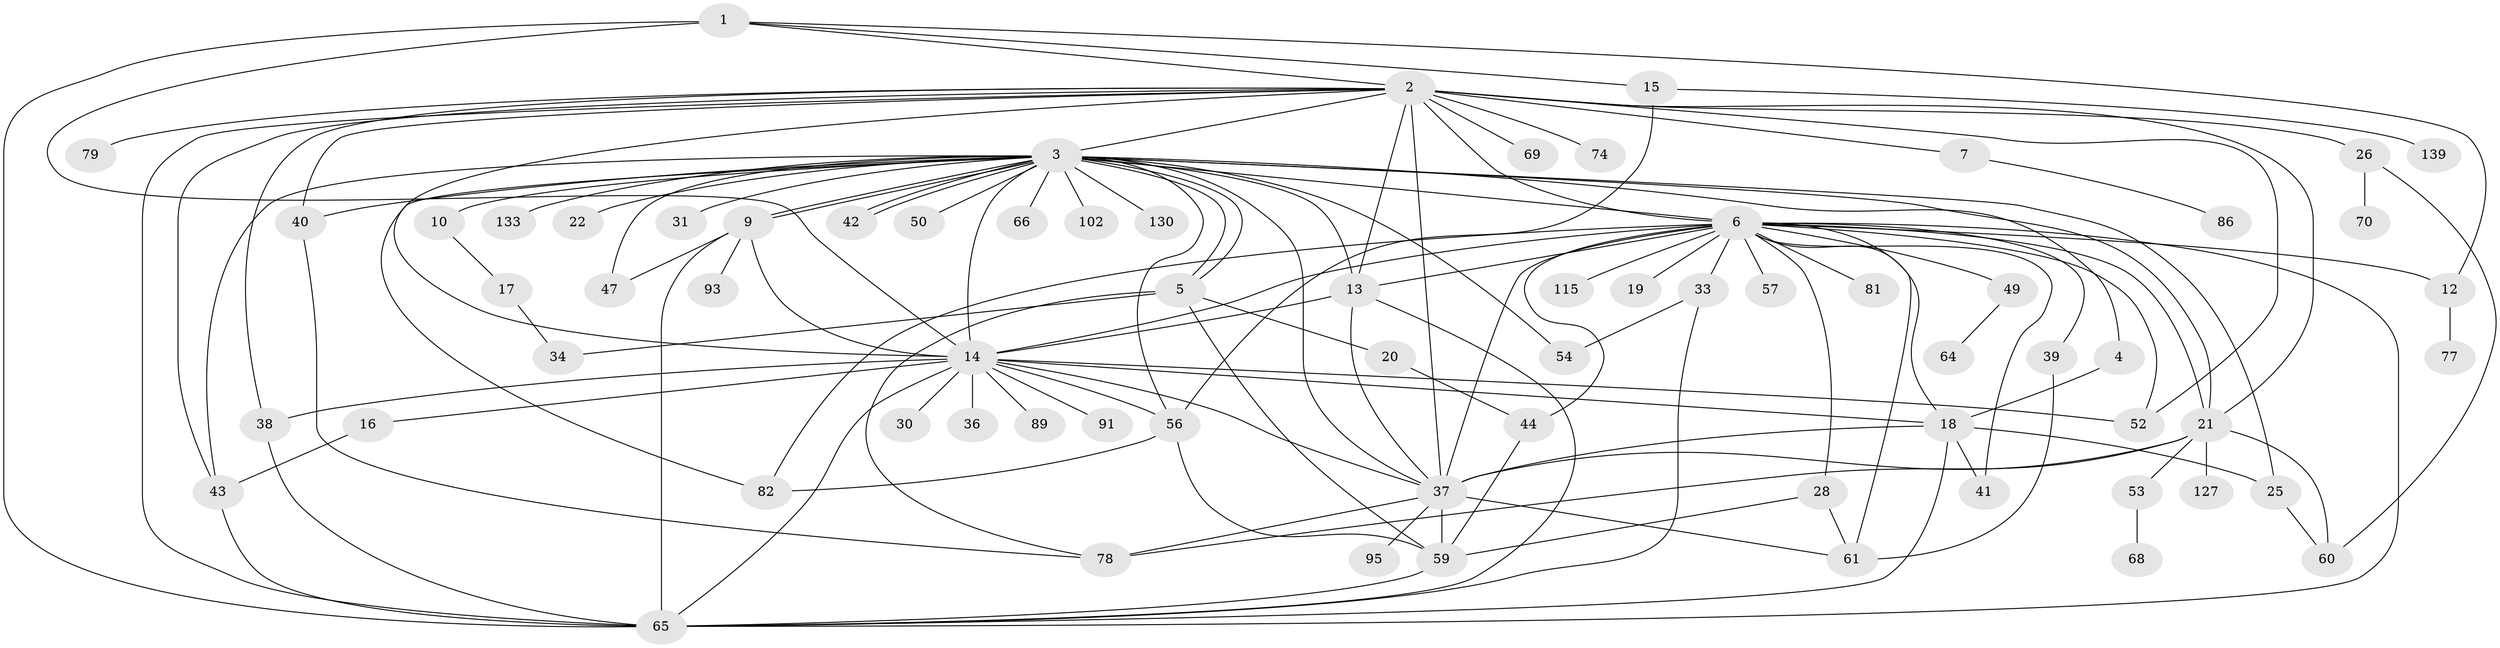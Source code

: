 // original degree distribution, {8: 0.014285714285714285, 19: 0.007142857142857143, 32: 0.007142857142857143, 2: 0.2571428571428571, 16: 0.007142857142857143, 10: 0.014285714285714285, 6: 0.05, 3: 0.17142857142857143, 13: 0.007142857142857143, 7: 0.014285714285714285, 1: 0.37142857142857144, 11: 0.007142857142857143, 4: 0.04285714285714286, 5: 0.014285714285714285, 12: 0.007142857142857143, 9: 0.007142857142857143}
// Generated by graph-tools (version 1.1) at 2025/14/03/09/25 04:14:37]
// undirected, 70 vertices, 129 edges
graph export_dot {
graph [start="1"]
  node [color=gray90,style=filled];
  1 [super="+46+129"];
  2 [super="+11+100+71+107+134+132+135+58+75"];
  3 [super="+99"];
  4;
  5 [super="+108+117"];
  6 [super="+8"];
  7;
  9;
  10 [super="+112"];
  12;
  13 [super="+35+116"];
  14 [super="+48+103+23"];
  15;
  16 [super="+24+92"];
  17;
  18 [super="+45+27"];
  19;
  20;
  21 [super="+55+96"];
  22;
  25;
  26 [super="+87"];
  28;
  30;
  31;
  33 [super="+128"];
  34;
  36;
  37 [super="+51+73+110"];
  38 [super="+62"];
  39;
  40;
  41;
  42;
  43 [super="+76+72+88"];
  44 [super="+90"];
  47;
  49;
  50;
  52;
  53;
  54;
  56 [super="+83"];
  57;
  59;
  60 [super="+63"];
  61;
  64;
  65 [super="+67"];
  66;
  68;
  69;
  70;
  74;
  77 [super="+136"];
  78 [super="+80"];
  79;
  81 [super="+98"];
  82 [super="+118"];
  86;
  89;
  91;
  93;
  95;
  102;
  115 [super="+120"];
  127;
  130;
  133;
  139;
  1 -- 2;
  1 -- 12;
  1 -- 14 [weight=2];
  1 -- 15;
  1 -- 65;
  2 -- 3 [weight=2];
  2 -- 7;
  2 -- 26;
  2 -- 40;
  2 -- 43;
  2 -- 65 [weight=3];
  2 -- 69 [weight=2];
  2 -- 74;
  2 -- 52;
  2 -- 13 [weight=3];
  2 -- 6 [weight=2];
  2 -- 21 [weight=2];
  2 -- 14 [weight=2];
  2 -- 79;
  2 -- 37;
  2 -- 38;
  3 -- 4;
  3 -- 5;
  3 -- 5;
  3 -- 6;
  3 -- 9;
  3 -- 9;
  3 -- 10;
  3 -- 13;
  3 -- 22;
  3 -- 25;
  3 -- 31;
  3 -- 37;
  3 -- 40;
  3 -- 42;
  3 -- 42;
  3 -- 47;
  3 -- 50;
  3 -- 54;
  3 -- 66;
  3 -- 102;
  3 -- 130;
  3 -- 133;
  3 -- 82;
  3 -- 43;
  3 -- 56 [weight=2];
  3 -- 14;
  3 -- 21;
  4 -- 18;
  5 -- 20;
  5 -- 34;
  5 -- 59;
  5 -- 78;
  6 -- 12;
  6 -- 18;
  6 -- 28;
  6 -- 33;
  6 -- 39;
  6 -- 41;
  6 -- 57;
  6 -- 61;
  6 -- 81;
  6 -- 115;
  6 -- 13;
  6 -- 65;
  6 -- 49;
  6 -- 82;
  6 -- 19;
  6 -- 52;
  6 -- 21;
  6 -- 44;
  6 -- 14 [weight=2];
  6 -- 37;
  7 -- 86;
  9 -- 47;
  9 -- 93;
  9 -- 65;
  9 -- 14;
  10 -- 17;
  12 -- 77;
  13 -- 65;
  13 -- 14;
  13 -- 37;
  14 -- 16;
  14 -- 30;
  14 -- 38;
  14 -- 89;
  14 -- 18 [weight=2];
  14 -- 65;
  14 -- 37;
  14 -- 36;
  14 -- 91;
  14 -- 52;
  14 -- 56;
  15 -- 139;
  15 -- 56;
  16 -- 43;
  17 -- 34;
  18 -- 37;
  18 -- 41 [weight=2];
  18 -- 65;
  18 -- 25;
  20 -- 44;
  21 -- 53;
  21 -- 78;
  21 -- 127;
  21 -- 60;
  21 -- 37 [weight=3];
  25 -- 60;
  26 -- 60;
  26 -- 70;
  28 -- 59;
  28 -- 61;
  33 -- 65;
  33 -- 54;
  37 -- 95;
  37 -- 78;
  37 -- 59;
  37 -- 61;
  38 -- 65;
  39 -- 61;
  40 -- 78;
  43 -- 65;
  44 -- 59;
  49 -- 64;
  53 -- 68;
  56 -- 82;
  56 -- 59;
  59 -- 65;
}
